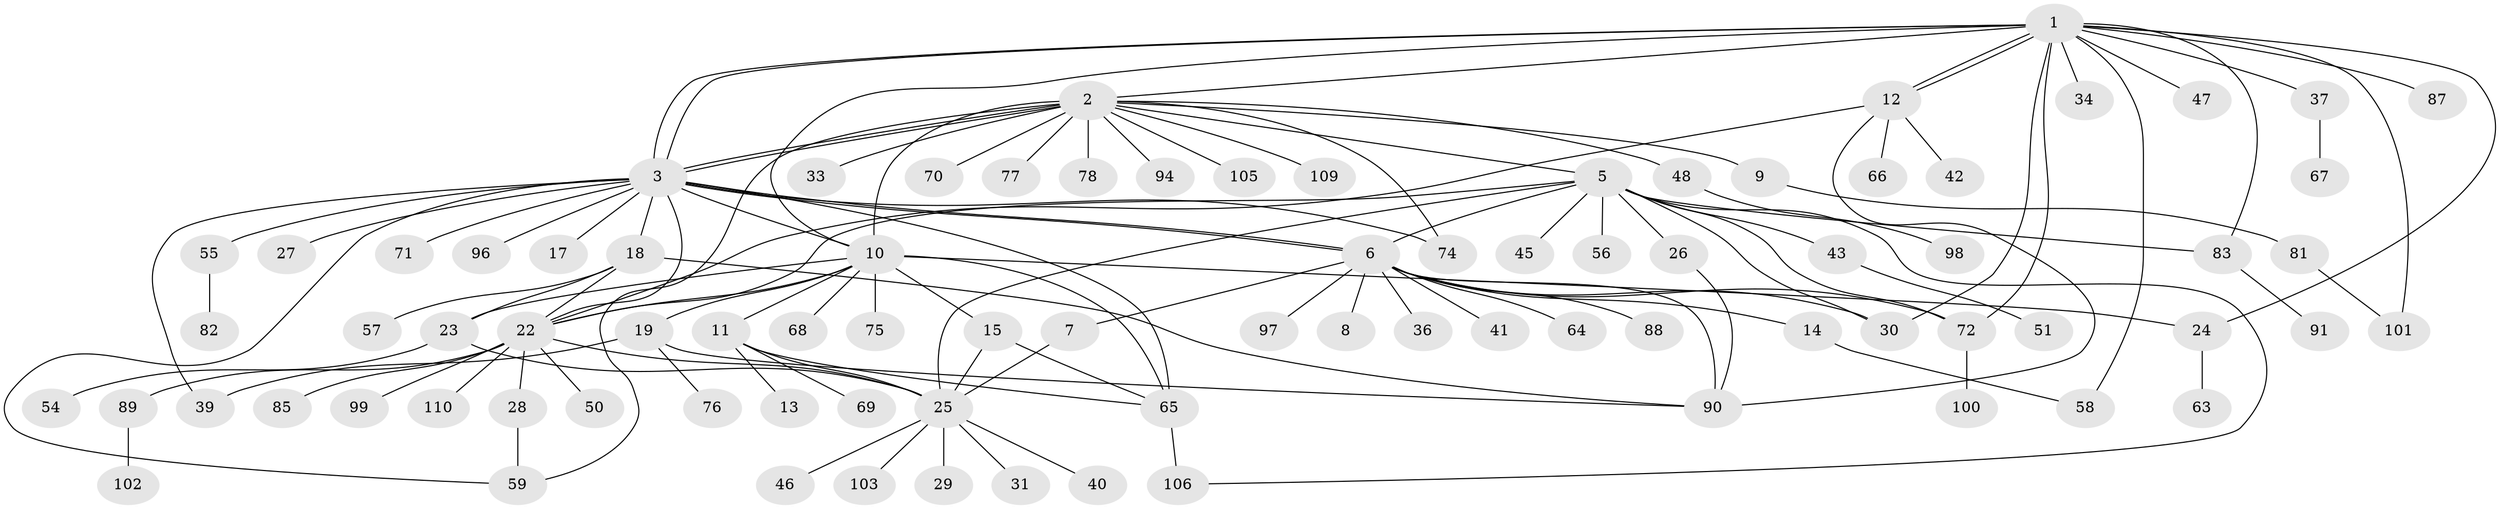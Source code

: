 // Generated by graph-tools (version 1.1) at 2025/23/03/03/25 07:23:52]
// undirected, 85 vertices, 122 edges
graph export_dot {
graph [start="1"]
  node [color=gray90,style=filled];
  1 [super="+21"];
  2 [super="+16"];
  3 [super="+4"];
  5 [super="+80"];
  6 [super="+62"];
  7 [super="+32"];
  8;
  9;
  10 [super="+104"];
  11 [super="+93"];
  12 [super="+35"];
  13;
  14 [super="+38"];
  15;
  17 [super="+60"];
  18 [super="+92"];
  19 [super="+20"];
  22 [super="+44"];
  23 [super="+53"];
  24 [super="+49"];
  25 [super="+79"];
  26 [super="+52"];
  27;
  28;
  29;
  30;
  31;
  33;
  34;
  36;
  37;
  39;
  40;
  41;
  42;
  43;
  45;
  46;
  47;
  48;
  50;
  51;
  54;
  55;
  56;
  57;
  58;
  59 [super="+61"];
  63;
  64;
  65 [super="+73"];
  66;
  67;
  68;
  69 [super="+95"];
  70;
  71;
  72 [super="+86"];
  74 [super="+108"];
  75 [super="+84"];
  76;
  77;
  78;
  81;
  82;
  83;
  85;
  87;
  88;
  89;
  90 [super="+111"];
  91;
  94 [super="+107"];
  96;
  97;
  98;
  99;
  100;
  101;
  102;
  103;
  105;
  106;
  109;
  110;
  1 -- 2;
  1 -- 3;
  1 -- 3;
  1 -- 10;
  1 -- 12;
  1 -- 12;
  1 -- 24;
  1 -- 34;
  1 -- 37;
  1 -- 47;
  1 -- 58;
  1 -- 83;
  1 -- 101;
  1 -- 72;
  1 -- 30;
  1 -- 87;
  2 -- 3 [weight=2];
  2 -- 3;
  2 -- 5;
  2 -- 9;
  2 -- 33;
  2 -- 48;
  2 -- 59;
  2 -- 70;
  2 -- 74;
  2 -- 77;
  2 -- 78;
  2 -- 105;
  2 -- 109;
  2 -- 10;
  2 -- 94;
  3 -- 6;
  3 -- 6;
  3 -- 10;
  3 -- 17;
  3 -- 18;
  3 -- 22;
  3 -- 27;
  3 -- 39;
  3 -- 55;
  3 -- 59;
  3 -- 65;
  3 -- 71;
  3 -- 74;
  3 -- 96;
  5 -- 6;
  5 -- 22;
  5 -- 25;
  5 -- 26;
  5 -- 30;
  5 -- 43;
  5 -- 45;
  5 -- 56;
  5 -- 72;
  5 -- 83;
  5 -- 106;
  6 -- 7 [weight=2];
  6 -- 8;
  6 -- 14;
  6 -- 30;
  6 -- 36;
  6 -- 41;
  6 -- 64;
  6 -- 88;
  6 -- 90;
  6 -- 97;
  6 -- 72;
  7 -- 25;
  9 -- 81;
  10 -- 11;
  10 -- 15;
  10 -- 19;
  10 -- 22;
  10 -- 23;
  10 -- 65;
  10 -- 68;
  10 -- 75;
  10 -- 24;
  11 -- 13;
  11 -- 25;
  11 -- 69;
  11 -- 65;
  12 -- 22;
  12 -- 42;
  12 -- 66;
  12 -- 90;
  14 -- 58;
  15 -- 25;
  15 -- 65;
  18 -- 23;
  18 -- 57;
  18 -- 22;
  18 -- 90;
  19 -- 39;
  19 -- 76;
  19 -- 90;
  22 -- 25;
  22 -- 28;
  22 -- 50;
  22 -- 85;
  22 -- 89;
  22 -- 110;
  22 -- 99;
  23 -- 25;
  23 -- 54;
  24 -- 63;
  25 -- 29;
  25 -- 31;
  25 -- 40;
  25 -- 46;
  25 -- 103;
  26 -- 90;
  28 -- 59;
  37 -- 67;
  43 -- 51;
  48 -- 98;
  55 -- 82;
  65 -- 106;
  72 -- 100;
  81 -- 101;
  83 -- 91;
  89 -- 102;
}
